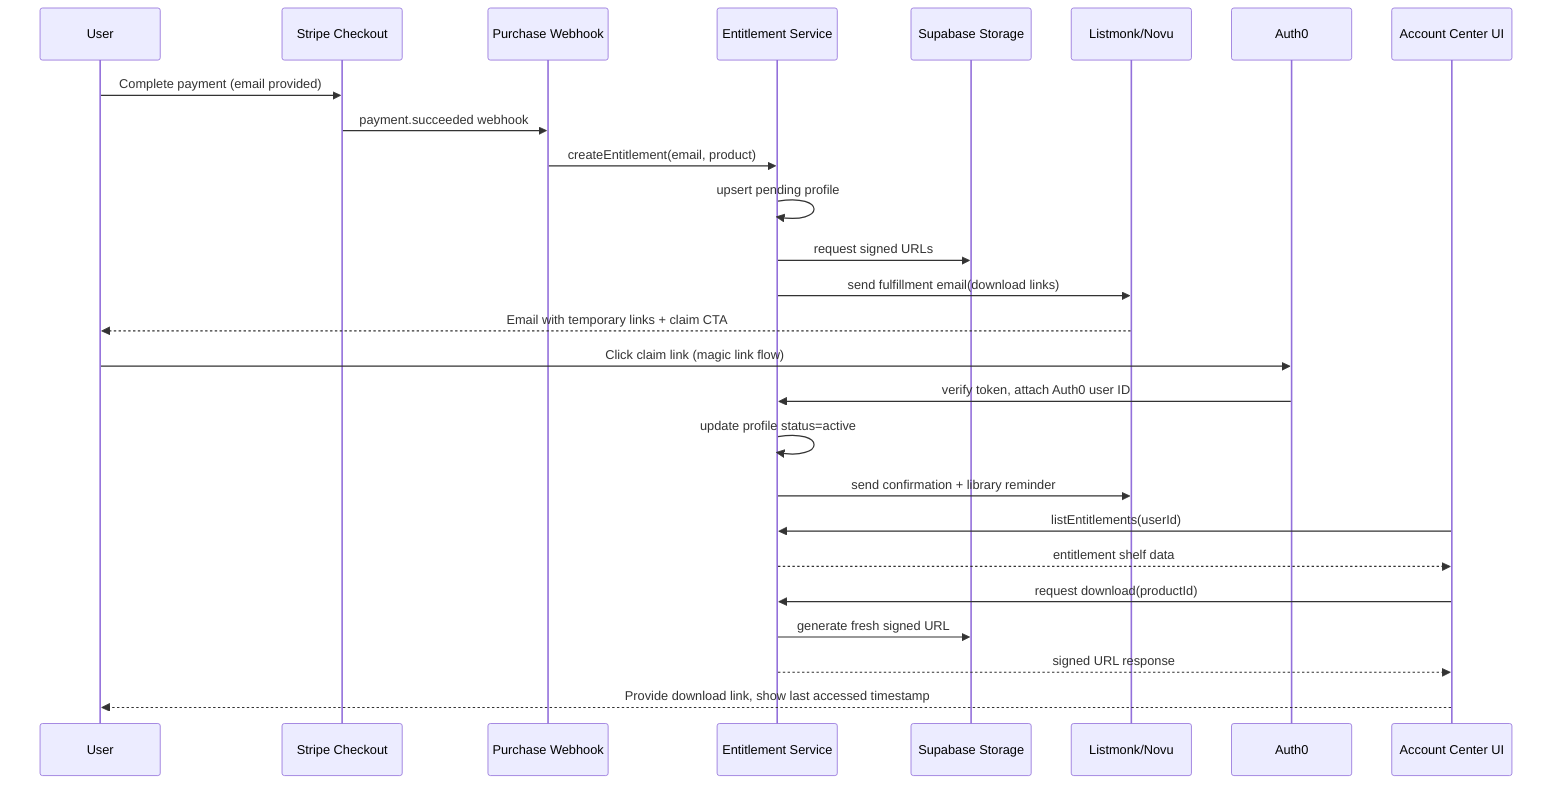 sequenceDiagram
  participant User
  participant Checkout as Stripe Checkout
  participant Webhook as Purchase Webhook
  participant Entitlements as Entitlement Service
  participant Storage as Supabase Storage
  participant Mailer as Listmonk/Novu
  participant Auth as Auth0
  participant Account as Account Center UI

  User->>Checkout: Complete payment (email provided)
  Checkout->>Webhook: payment.succeeded webhook
  Webhook->>Entitlements: createEntitlement(email, product)
  Entitlements->>Entitlements: upsert pending profile
  Entitlements->>Storage: request signed URLs
  Entitlements->>Mailer: send fulfillment email(download links)
  Mailer-->>User: Email with temporary links + claim CTA
  User->>Auth: Click claim link (magic link flow)
  Auth->>Entitlements: verify token, attach Auth0 user ID
  Entitlements->>Entitlements: update profile status=active
  Entitlements->>Mailer: send confirmation + library reminder
  Account->>Entitlements: listEntitlements(userId)
  Entitlements-->>Account: entitlement shelf data
  Account->>Entitlements: request download(productId)
  Entitlements->>Storage: generate fresh signed URL
  Entitlements-->>Account: signed URL response
  Account-->>User: Provide download link, show last accessed timestamp